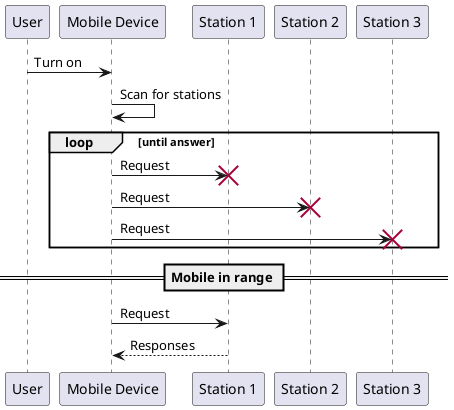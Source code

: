 @startuml

participant "User" as U
participant "Mobile Device" as M
participant "Station 1" as S1
participant "Station 2" as S2
participant "Station 3" as S3

U -> M: Turn on

M -> M: Scan for stations

' Loop through stations and try send request to all of them
loop until answer
    M -> S1 !! : Request
    M -> S2 !! : Request
    M -> S3 !! : Request
end

== Mobile in range ==

M -> S1: Request
S1 --> M: Responses



@enduml